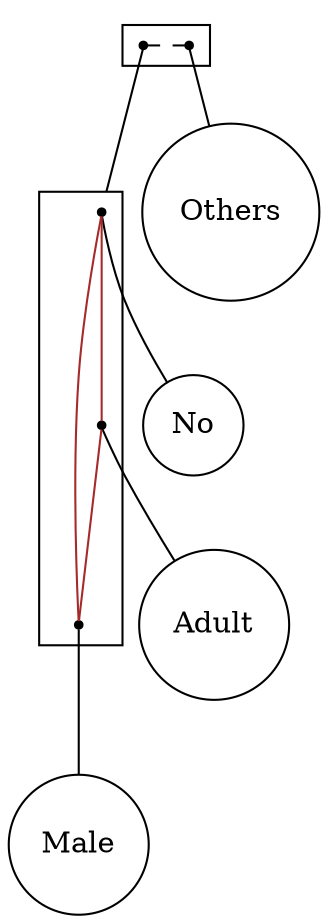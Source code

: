 strict digraph "exponential_2-structure" {
compound=true;
fontname=Verdana;
fontsize=12;
newrank=true;
node [shape=circle];
Others;
No;
Adult;
Male;
subgraph cluster_AdultMaleNoOthers {
rank=same;
node [shape=point];
s_AdultMaleNo -> s_Others  [arrowhead=none, color=black, style=dashed];
}

subgraph cluster_AdultMaleNo {
node [shape=point];
s_No -> s_Adult  [arrowhead=none, color=brown, style=solid];
s_No -> s_Male  [arrowhead=none, color=brown, style=solid];
s_Adult -> s_Male  [arrowhead=none, color=brown, style=solid];
}

s_AdultMaleNo -> s_No  [arrowhead=none, lhead=cluster_AdultMaleNo];
s_Others -> Others  [arrowhead=none];
s_No -> No  [arrowhead=none];
s_Adult -> Adult  [arrowhead=none];
s_Male -> Male  [arrowhead=none];
}
